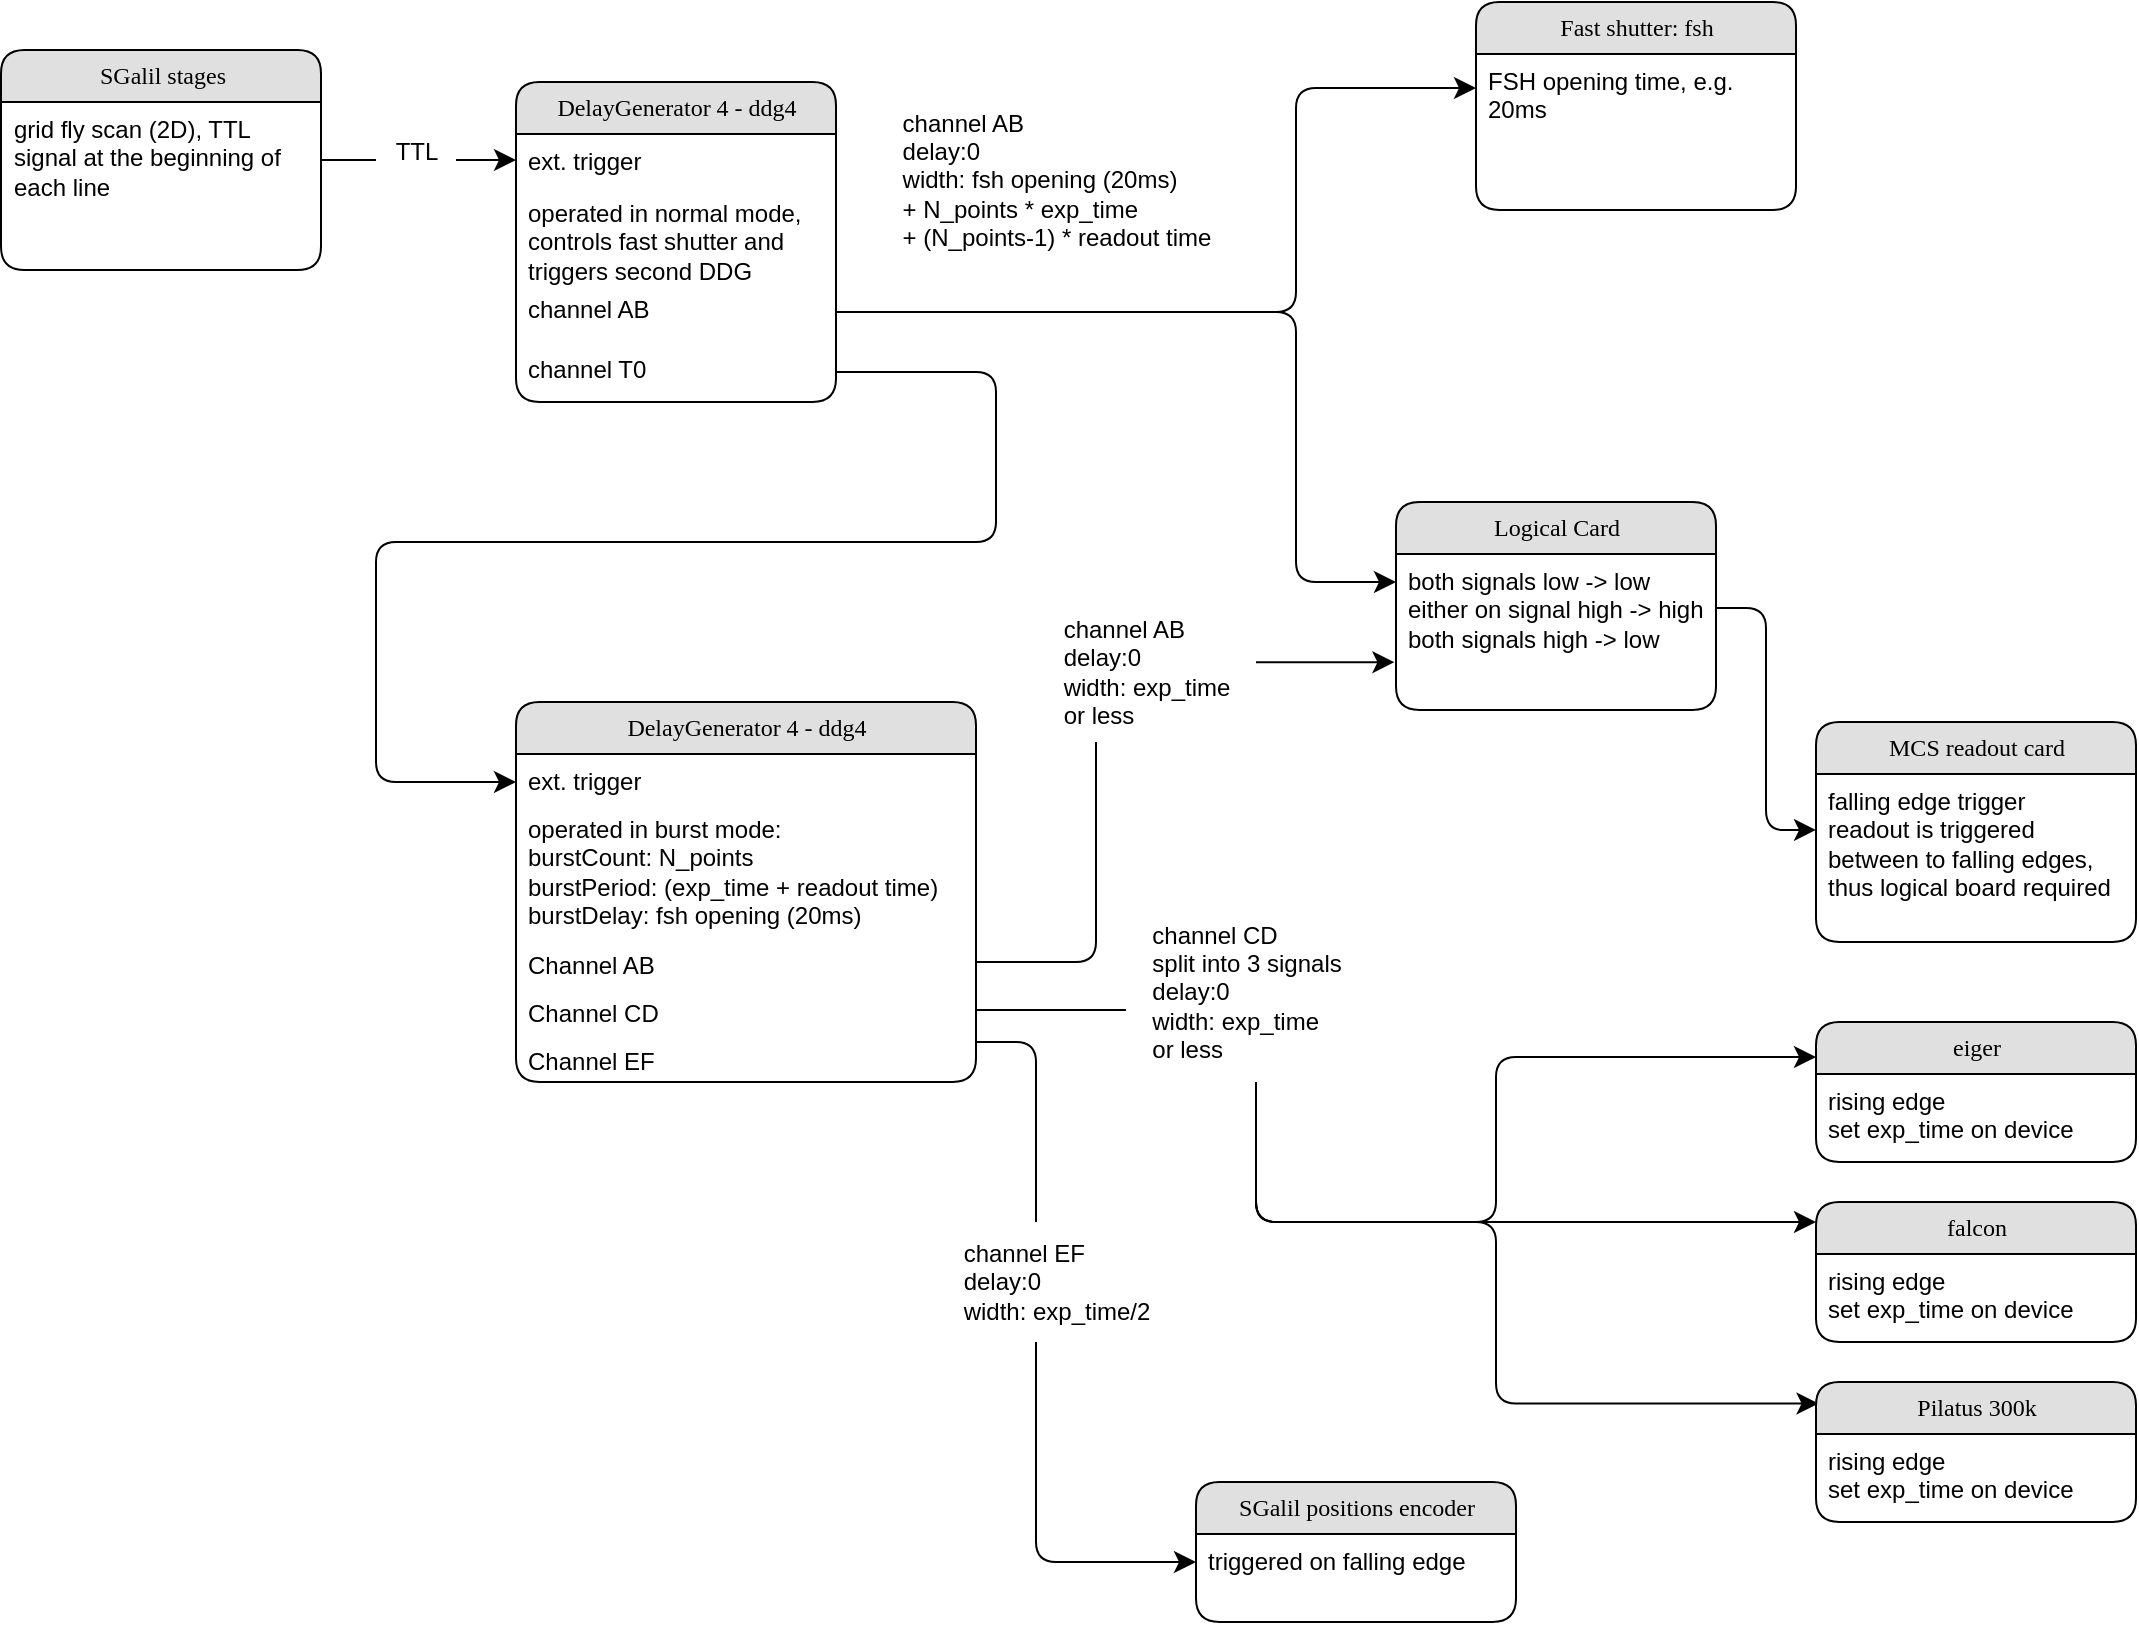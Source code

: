 <mxfile version="21.6.6" type="device">
  <diagram name="Page-1" id="b520641d-4fe3-3701-9064-5fc419738815">
    <mxGraphModel dx="2049" dy="1206" grid="1" gridSize="10" guides="1" tooltips="1" connect="1" arrows="1" fold="1" page="1" pageScale="1" pageWidth="1100" pageHeight="850" background="none" math="0" shadow="0">
      <root>
        <mxCell id="0" />
        <mxCell id="1" parent="0" />
        <mxCell id="21ea969265ad0168-6" value="SGalil stages" style="swimlane;html=1;fontStyle=0;childLayout=stackLayout;horizontal=1;startSize=26;fillColor=#e0e0e0;horizontalStack=0;resizeParent=1;resizeLast=0;collapsible=1;marginBottom=0;swimlaneFillColor=#ffffff;align=center;rounded=1;shadow=0;comic=0;labelBackgroundColor=none;strokeWidth=1;fontFamily=Verdana;fontSize=12" parent="1" vertex="1">
          <mxGeometry x="12.5" y="24" width="160" height="110" as="geometry" />
        </mxCell>
        <mxCell id="21ea969265ad0168-7" value="grid fly scan (2D), TTL signal at the beginning of each line" style="text;html=1;strokeColor=none;fillColor=none;spacingLeft=4;spacingRight=4;whiteSpace=wrap;overflow=hidden;rotatable=0;points=[[0,0.5],[1,0.5]];portConstraint=eastwest;" parent="21ea969265ad0168-6" vertex="1">
          <mxGeometry y="26" width="160" height="54" as="geometry" />
        </mxCell>
        <mxCell id="21ea969265ad0168-14" value="DelayGenerator 4 - ddg4" style="swimlane;html=1;fontStyle=0;childLayout=stackLayout;horizontal=1;startSize=26;fillColor=#e0e0e0;horizontalStack=0;resizeParent=1;resizeLast=0;collapsible=1;marginBottom=0;swimlaneFillColor=#ffffff;align=center;rounded=1;shadow=0;comic=0;labelBackgroundColor=none;strokeWidth=1;fontFamily=Verdana;fontSize=12" parent="1" vertex="1">
          <mxGeometry x="270" y="40" width="160" height="160" as="geometry" />
        </mxCell>
        <mxCell id="21ea969265ad0168-15" value="ext. trigger" style="text;html=1;strokeColor=none;fillColor=none;spacingLeft=4;spacingRight=4;whiteSpace=wrap;overflow=hidden;rotatable=0;points=[[0,0.5],[1,0.5]];portConstraint=eastwest;" parent="21ea969265ad0168-14" vertex="1">
          <mxGeometry y="26" width="160" height="26" as="geometry" />
        </mxCell>
        <mxCell id="21ea969265ad0168-16" value="operated in normal mode, controls fast shutter and triggers second DDG" style="text;html=1;strokeColor=none;fillColor=none;spacingLeft=4;spacingRight=4;whiteSpace=wrap;overflow=hidden;rotatable=0;points=[[0,0.5],[1,0.5]];portConstraint=eastwest;" parent="21ea969265ad0168-14" vertex="1">
          <mxGeometry y="52" width="160" height="48" as="geometry" />
        </mxCell>
        <mxCell id="O8qpyw_Cq4v1m74naMs6-19" value="&lt;div&gt;channel AB&lt;/div&gt;" style="text;html=1;strokeColor=none;fillColor=none;spacingLeft=4;spacingRight=4;whiteSpace=wrap;overflow=hidden;rotatable=0;points=[[0,0.5],[1,0.5]];portConstraint=eastwest;" vertex="1" parent="21ea969265ad0168-14">
          <mxGeometry y="100" width="160" height="30" as="geometry" />
        </mxCell>
        <mxCell id="O8qpyw_Cq4v1m74naMs6-21" value="&lt;div&gt;channel T0&lt;br&gt;&lt;/div&gt;" style="text;html=1;strokeColor=none;fillColor=none;spacingLeft=4;spacingRight=4;whiteSpace=wrap;overflow=hidden;rotatable=0;points=[[0,0.5],[1,0.5]];portConstraint=eastwest;" vertex="1" parent="21ea969265ad0168-14">
          <mxGeometry y="130" width="160" height="30" as="geometry" />
        </mxCell>
        <mxCell id="21ea969265ad0168-22" value="Logical Card" style="swimlane;html=1;fontStyle=0;childLayout=stackLayout;horizontal=1;startSize=26;fillColor=#e0e0e0;horizontalStack=0;resizeParent=1;resizeLast=0;collapsible=1;marginBottom=0;swimlaneFillColor=#ffffff;align=center;rounded=1;shadow=0;comic=0;labelBackgroundColor=none;strokeWidth=1;fontFamily=Verdana;fontSize=12" parent="1" vertex="1">
          <mxGeometry x="710" y="250" width="160" height="104" as="geometry" />
        </mxCell>
        <mxCell id="21ea969265ad0168-24" value="&lt;div&gt;both signals low -&amp;gt; low&lt;br&gt;either on signal high -&amp;gt; high&lt;br&gt;both signals high -&amp;gt; low&lt;br&gt;&lt;br&gt;&lt;/div&gt;" style="text;html=1;strokeColor=none;fillColor=none;spacingLeft=4;spacingRight=4;whiteSpace=wrap;overflow=hidden;rotatable=0;points=[[0,0.5],[1,0.5]];portConstraint=eastwest;" parent="21ea969265ad0168-22" vertex="1">
          <mxGeometry y="26" width="160" height="54" as="geometry" />
        </mxCell>
        <mxCell id="21ea969265ad0168-26" value="MCS readout card" style="swimlane;html=1;fontStyle=0;childLayout=stackLayout;horizontal=1;startSize=26;fillColor=#e0e0e0;horizontalStack=0;resizeParent=1;resizeLast=0;collapsible=1;marginBottom=0;swimlaneFillColor=#ffffff;align=center;rounded=1;shadow=0;comic=0;labelBackgroundColor=none;strokeWidth=1;fontFamily=Verdana;fontSize=12" parent="1" vertex="1">
          <mxGeometry x="920" y="360" width="160" height="110" as="geometry" />
        </mxCell>
        <mxCell id="21ea969265ad0168-27" value="falling edge trigger&lt;br&gt;readout is triggered between to falling edges, thus logical board required" style="text;html=1;strokeColor=none;fillColor=none;spacingLeft=4;spacingRight=4;whiteSpace=wrap;overflow=hidden;rotatable=0;points=[[0,0.5],[1,0.5]];portConstraint=eastwest;" parent="21ea969265ad0168-26" vertex="1">
          <mxGeometry y="26" width="160" height="74" as="geometry" />
        </mxCell>
        <mxCell id="21ea969265ad0168-36" value="" style="edgeStyle=orthogonalEdgeStyle;html=1;labelBackgroundColor=none;startFill=0;startSize=8;endFill=1;endSize=8;fontFamily=Verdana;fontSize=12;entryX=0;entryY=0.5;entryDx=0;entryDy=0;" parent="1" source="21ea969265ad0168-6" target="21ea969265ad0168-15" edge="1">
          <mxGeometry relative="1" as="geometry" />
        </mxCell>
        <mxCell id="21ea969265ad0168-38" value="" style="edgeStyle=orthogonalEdgeStyle;html=1;labelBackgroundColor=none;startFill=0;startSize=8;endFill=1;endSize=8;fontFamily=Verdana;fontSize=12;align=center;entryX=0;entryY=0.5;entryDx=0;entryDy=0;exitX=1;exitY=0.5;exitDx=0;exitDy=0;" parent="1" source="O8qpyw_Cq4v1m74naMs6-19" target="O8qpyw_Cq4v1m74naMs6-3" edge="1">
          <mxGeometry x="-0.003" relative="1" as="geometry">
            <mxPoint x="430" y="150" as="sourcePoint" />
            <mxPoint x="680" y="60" as="targetPoint" />
            <Array as="points">
              <mxPoint x="660" y="155" />
              <mxPoint x="660" y="43" />
            </Array>
            <mxPoint as="offset" />
          </mxGeometry>
        </mxCell>
        <mxCell id="21ea969265ad0168-42" style="edgeStyle=orthogonalEdgeStyle;html=1;exitX=1;exitY=0.5;labelBackgroundColor=none;startFill=0;startSize=8;endFill=1;endSize=8;fontFamily=Verdana;fontSize=12;exitDx=0;exitDy=0;" parent="1" source="O8qpyw_Cq4v1m74naMs6-19" edge="1">
          <mxGeometry relative="1" as="geometry">
            <Array as="points">
              <mxPoint x="660" y="155" />
              <mxPoint x="660" y="290" />
            </Array>
            <mxPoint x="710" y="290" as="targetPoint" />
          </mxGeometry>
        </mxCell>
        <mxCell id="21ea969265ad0168-43" style="edgeStyle=orthogonalEdgeStyle;html=1;labelBackgroundColor=none;startFill=0;startSize=8;endFill=1;endSize=8;fontFamily=Verdana;fontSize=12;entryX=0;entryY=0.378;entryDx=0;entryDy=0;entryPerimeter=0;" parent="1" source="21ea969265ad0168-24" edge="1" target="21ea969265ad0168-27">
          <mxGeometry relative="1" as="geometry">
            <mxPoint x="880" y="331" as="targetPoint" />
          </mxGeometry>
        </mxCell>
        <mxCell id="O8qpyw_Cq4v1m74naMs6-2" value="Fast shutter: fsh" style="swimlane;html=1;fontStyle=0;childLayout=stackLayout;horizontal=1;startSize=26;fillColor=#e0e0e0;horizontalStack=0;resizeParent=1;resizeLast=0;collapsible=1;marginBottom=0;swimlaneFillColor=#ffffff;align=center;rounded=1;shadow=0;comic=0;labelBackgroundColor=none;strokeWidth=1;fontFamily=Verdana;fontSize=12" vertex="1" parent="1">
          <mxGeometry x="750" width="160" height="104" as="geometry" />
        </mxCell>
        <mxCell id="O8qpyw_Cq4v1m74naMs6-3" value="FSH opening time, e.g. 20ms" style="text;html=1;strokeColor=none;fillColor=none;spacingLeft=4;spacingRight=4;whiteSpace=wrap;overflow=hidden;rotatable=0;points=[[0,0.5],[1,0.5]];portConstraint=eastwest;" vertex="1" parent="O8qpyw_Cq4v1m74naMs6-2">
          <mxGeometry y="26" width="160" height="34" as="geometry" />
        </mxCell>
        <mxCell id="O8qpyw_Cq4v1m74naMs6-11" value="TTL" style="text;html=1;align=center;verticalAlign=middle;resizable=0;points=[];autosize=1;strokeColor=none;fillColor=default;" vertex="1" parent="1">
          <mxGeometry x="200" y="60" width="40" height="30" as="geometry" />
        </mxCell>
        <mxCell id="O8qpyw_Cq4v1m74naMs6-16" value="DelayGenerator 4 - ddg4" style="swimlane;html=1;fontStyle=0;childLayout=stackLayout;horizontal=1;startSize=26;fillColor=#e0e0e0;horizontalStack=0;resizeParent=1;resizeLast=0;collapsible=1;marginBottom=0;swimlaneFillColor=#ffffff;align=center;rounded=1;shadow=0;comic=0;labelBackgroundColor=none;strokeWidth=1;fontFamily=Verdana;fontSize=12" vertex="1" parent="1">
          <mxGeometry x="270" y="350" width="230" height="190" as="geometry" />
        </mxCell>
        <mxCell id="O8qpyw_Cq4v1m74naMs6-17" value="ext. trigger" style="text;html=1;strokeColor=none;fillColor=none;spacingLeft=4;spacingRight=4;whiteSpace=wrap;overflow=hidden;rotatable=0;points=[[0,0.5],[1,0.5]];portConstraint=eastwest;" vertex="1" parent="O8qpyw_Cq4v1m74naMs6-16">
          <mxGeometry y="26" width="230" height="24" as="geometry" />
        </mxCell>
        <mxCell id="O8qpyw_Cq4v1m74naMs6-18" value="operated in burst mode:&lt;br&gt;burstCount: N_points&lt;br&gt;burstPeriod: (exp_time + readout time)&lt;br&gt;burstDelay: fsh opening (20ms)" style="text;html=1;strokeColor=none;fillColor=none;spacingLeft=4;spacingRight=4;whiteSpace=wrap;overflow=hidden;rotatable=0;points=[[0,0.5],[1,0.5]];portConstraint=eastwest;" vertex="1" parent="O8qpyw_Cq4v1m74naMs6-16">
          <mxGeometry y="50" width="230" height="68" as="geometry" />
        </mxCell>
        <mxCell id="O8qpyw_Cq4v1m74naMs6-29" value="Channel AB" style="text;html=1;strokeColor=none;fillColor=none;spacingLeft=4;spacingRight=4;whiteSpace=wrap;overflow=hidden;rotatable=0;points=[[0,0.5],[1,0.5]];portConstraint=eastwest;" vertex="1" parent="O8qpyw_Cq4v1m74naMs6-16">
          <mxGeometry y="118" width="230" height="24" as="geometry" />
        </mxCell>
        <mxCell id="O8qpyw_Cq4v1m74naMs6-28" value="Channel CD " style="text;html=1;strokeColor=none;fillColor=none;spacingLeft=4;spacingRight=4;whiteSpace=wrap;overflow=hidden;rotatable=0;points=[[0,0.5],[1,0.5]];portConstraint=eastwest;" vertex="1" parent="O8qpyw_Cq4v1m74naMs6-16">
          <mxGeometry y="142" width="230" height="24" as="geometry" />
        </mxCell>
        <mxCell id="O8qpyw_Cq4v1m74naMs6-30" value="Channel EF" style="text;html=1;strokeColor=none;fillColor=none;spacingLeft=4;spacingRight=4;whiteSpace=wrap;overflow=hidden;rotatable=0;points=[[0,0.5],[1,0.5]];portConstraint=eastwest;" vertex="1" parent="O8qpyw_Cq4v1m74naMs6-16">
          <mxGeometry y="166" width="230" height="24" as="geometry" />
        </mxCell>
        <mxCell id="O8qpyw_Cq4v1m74naMs6-27" value="" style="edgeStyle=orthogonalEdgeStyle;html=1;labelBackgroundColor=none;startFill=0;startSize=8;endFill=1;endSize=8;fontFamily=Verdana;fontSize=12;align=center;exitX=1;exitY=0.5;exitDx=0;exitDy=0;" edge="1" parent="1" source="O8qpyw_Cq4v1m74naMs6-21" target="O8qpyw_Cq4v1m74naMs6-17">
          <mxGeometry x="-0.003" relative="1" as="geometry">
            <mxPoint x="220" y="262" as="sourcePoint" />
            <mxPoint x="240" y="390" as="targetPoint" />
            <Array as="points">
              <mxPoint x="510" y="185" />
              <mxPoint x="510" y="270" />
              <mxPoint x="200" y="270" />
              <mxPoint x="200" y="390" />
            </Array>
            <mxPoint as="offset" />
          </mxGeometry>
        </mxCell>
        <mxCell id="O8qpyw_Cq4v1m74naMs6-31" style="edgeStyle=orthogonalEdgeStyle;html=1;exitX=1;exitY=0.5;labelBackgroundColor=none;startFill=0;startSize=8;endFill=1;endSize=8;fontFamily=Verdana;fontSize=12;exitDx=0;exitDy=0;" edge="1" parent="1" source="O8qpyw_Cq4v1m74naMs6-28" target="O8qpyw_Cq4v1m74naMs6-36">
          <mxGeometry relative="1" as="geometry">
            <Array as="points">
              <mxPoint x="640" y="504" />
              <mxPoint x="640" y="610" />
            </Array>
            <mxPoint x="500" y="480" as="sourcePoint" />
            <mxPoint x="910" y="610" as="targetPoint" />
          </mxGeometry>
        </mxCell>
        <mxCell id="O8qpyw_Cq4v1m74naMs6-32" style="edgeStyle=orthogonalEdgeStyle;html=1;labelBackgroundColor=none;startFill=0;startSize=8;endFill=1;endSize=8;fontFamily=Verdana;fontSize=12;entryX=0;entryY=0.25;entryDx=0;entryDy=0;exitX=1;exitY=0.5;exitDx=0;exitDy=0;" edge="1" parent="1" source="O8qpyw_Cq4v1m74naMs6-28" target="O8qpyw_Cq4v1m74naMs6-34">
          <mxGeometry relative="1" as="geometry">
            <Array as="points">
              <mxPoint x="640" y="504" />
              <mxPoint x="640" y="610" />
              <mxPoint x="760" y="610" />
              <mxPoint x="760" y="528" />
            </Array>
            <mxPoint x="500" y="500" as="sourcePoint" />
            <mxPoint x="880" y="540" as="targetPoint" />
          </mxGeometry>
        </mxCell>
        <mxCell id="O8qpyw_Cq4v1m74naMs6-33" style="edgeStyle=orthogonalEdgeStyle;html=1;labelBackgroundColor=none;startFill=0;startSize=8;endFill=1;endSize=8;fontFamily=Verdana;fontSize=12;entryX=0.008;entryY=0.154;entryDx=0;entryDy=0;entryPerimeter=0;exitX=1;exitY=0.5;exitDx=0;exitDy=0;" edge="1" parent="1" source="O8qpyw_Cq4v1m74naMs6-28" target="O8qpyw_Cq4v1m74naMs6-38">
          <mxGeometry relative="1" as="geometry">
            <Array as="points">
              <mxPoint x="640" y="504" />
              <mxPoint x="640" y="610" />
              <mxPoint x="760" y="610" />
              <mxPoint x="760" y="701" />
            </Array>
            <mxPoint x="500" y="480" as="sourcePoint" />
            <mxPoint x="880" y="700" as="targetPoint" />
          </mxGeometry>
        </mxCell>
        <mxCell id="O8qpyw_Cq4v1m74naMs6-34" value="eiger" style="swimlane;html=1;fontStyle=0;childLayout=stackLayout;horizontal=1;startSize=26;fillColor=#e0e0e0;horizontalStack=0;resizeParent=1;resizeLast=0;collapsible=1;marginBottom=0;swimlaneFillColor=#ffffff;align=center;rounded=1;shadow=0;comic=0;labelBackgroundColor=none;strokeWidth=1;fontFamily=Verdana;fontSize=12" vertex="1" parent="1">
          <mxGeometry x="920" y="510" width="160" height="70" as="geometry" />
        </mxCell>
        <mxCell id="O8qpyw_Cq4v1m74naMs6-35" value="rising edge&lt;br&gt;set exp_time on device" style="text;html=1;strokeColor=none;fillColor=none;spacingLeft=4;spacingRight=4;whiteSpace=wrap;overflow=hidden;rotatable=0;points=[[0,0.5],[1,0.5]];portConstraint=eastwest;" vertex="1" parent="O8qpyw_Cq4v1m74naMs6-34">
          <mxGeometry y="26" width="160" height="44" as="geometry" />
        </mxCell>
        <mxCell id="O8qpyw_Cq4v1m74naMs6-36" value="falcon" style="swimlane;html=1;fontStyle=0;childLayout=stackLayout;horizontal=1;startSize=26;fillColor=#e0e0e0;horizontalStack=0;resizeParent=1;resizeLast=0;collapsible=1;marginBottom=0;swimlaneFillColor=#ffffff;align=center;rounded=1;shadow=0;comic=0;labelBackgroundColor=none;strokeWidth=1;fontFamily=Verdana;fontSize=12" vertex="1" parent="1">
          <mxGeometry x="920" y="600" width="160" height="70" as="geometry" />
        </mxCell>
        <mxCell id="O8qpyw_Cq4v1m74naMs6-37" value="rising edge &lt;br&gt;set exp_time on device" style="text;html=1;strokeColor=none;fillColor=none;spacingLeft=4;spacingRight=4;whiteSpace=wrap;overflow=hidden;rotatable=0;points=[[0,0.5],[1,0.5]];portConstraint=eastwest;" vertex="1" parent="O8qpyw_Cq4v1m74naMs6-36">
          <mxGeometry y="26" width="160" height="44" as="geometry" />
        </mxCell>
        <mxCell id="O8qpyw_Cq4v1m74naMs6-38" value="Pilatus 300k" style="swimlane;html=1;fontStyle=0;childLayout=stackLayout;horizontal=1;startSize=26;fillColor=#e0e0e0;horizontalStack=0;resizeParent=1;resizeLast=0;collapsible=1;marginBottom=0;swimlaneFillColor=#ffffff;align=center;rounded=1;shadow=0;comic=0;labelBackgroundColor=none;strokeWidth=1;fontFamily=Verdana;fontSize=12" vertex="1" parent="1">
          <mxGeometry x="920" y="690" width="160" height="70" as="geometry" />
        </mxCell>
        <mxCell id="O8qpyw_Cq4v1m74naMs6-39" value="rising edge &lt;br&gt;set exp_time on device" style="text;html=1;strokeColor=none;fillColor=none;spacingLeft=4;spacingRight=4;whiteSpace=wrap;overflow=hidden;rotatable=0;points=[[0,0.5],[1,0.5]];portConstraint=eastwest;" vertex="1" parent="O8qpyw_Cq4v1m74naMs6-38">
          <mxGeometry y="26" width="160" height="44" as="geometry" />
        </mxCell>
        <mxCell id="O8qpyw_Cq4v1m74naMs6-40" style="edgeStyle=orthogonalEdgeStyle;html=1;labelBackgroundColor=none;startFill=0;startSize=8;endFill=1;endSize=8;fontFamily=Verdana;fontSize=12;entryX=-0.005;entryY=1.002;entryDx=0;entryDy=0;entryPerimeter=0;exitX=1;exitY=0.5;exitDx=0;exitDy=0;" edge="1" parent="1" source="O8qpyw_Cq4v1m74naMs6-29" target="21ea969265ad0168-24">
          <mxGeometry relative="1" as="geometry">
            <Array as="points">
              <mxPoint x="560" y="480" />
              <mxPoint x="560" y="330" />
            </Array>
            <mxPoint x="510" y="520" as="sourcePoint" />
            <mxPoint x="700" y="330" as="targetPoint" />
          </mxGeometry>
        </mxCell>
        <mxCell id="O8qpyw_Cq4v1m74naMs6-41" style="edgeStyle=orthogonalEdgeStyle;html=1;labelBackgroundColor=none;startFill=0;startSize=8;endFill=1;endSize=8;fontFamily=Verdana;fontSize=12;exitX=1;exitY=0.167;exitDx=0;exitDy=0;exitPerimeter=0;" edge="1" parent="1" source="O8qpyw_Cq4v1m74naMs6-30">
          <mxGeometry relative="1" as="geometry">
            <Array as="points">
              <mxPoint x="530" y="520" />
              <mxPoint x="530" y="780" />
            </Array>
            <mxPoint x="500" y="530" as="sourcePoint" />
            <mxPoint x="610" y="780" as="targetPoint" />
          </mxGeometry>
        </mxCell>
        <mxCell id="O8qpyw_Cq4v1m74naMs6-42" value="SGalil positions encoder" style="swimlane;html=1;fontStyle=0;childLayout=stackLayout;horizontal=1;startSize=26;fillColor=#e0e0e0;horizontalStack=0;resizeParent=1;resizeLast=0;collapsible=1;marginBottom=0;swimlaneFillColor=#ffffff;align=center;rounded=1;shadow=0;comic=0;labelBackgroundColor=none;strokeWidth=1;fontFamily=Verdana;fontSize=12" vertex="1" parent="1">
          <mxGeometry x="610" y="740" width="160" height="70" as="geometry" />
        </mxCell>
        <mxCell id="O8qpyw_Cq4v1m74naMs6-43" value="triggered on falling edge" style="text;html=1;strokeColor=none;fillColor=none;spacingLeft=4;spacingRight=4;whiteSpace=wrap;overflow=hidden;rotatable=0;points=[[0,0.5],[1,0.5]];portConstraint=eastwest;" vertex="1" parent="O8qpyw_Cq4v1m74naMs6-42">
          <mxGeometry y="26" width="160" height="44" as="geometry" />
        </mxCell>
        <mxCell id="O8qpyw_Cq4v1m74naMs6-44" value="&lt;div align=&quot;justify&quot;&gt;&lt;span style=&quot;background-color: rgb(255, 255, 255);&quot;&gt;channel AB&lt;/span&gt;&lt;/div&gt;&lt;div align=&quot;justify&quot;&gt;&lt;div&gt;&lt;span style=&quot;background-color: rgb(255, 255, 255);&quot;&gt;delay:0&lt;br&gt;&lt;/span&gt;&lt;/div&gt;&lt;span style=&quot;background-color: rgb(255, 255, 255);&quot;&gt;width: fsh opening (20ms)&lt;br&gt;+ N_points * exp_time&lt;br&gt;+ (N_points-1) * readout time&lt;br&gt;&lt;/span&gt;&lt;/div&gt;" style="text;html=1;align=center;verticalAlign=middle;resizable=0;points=[];autosize=1;strokeColor=none;fillColor=default;" vertex="1" parent="1">
          <mxGeometry x="450" y="44" width="180" height="90" as="geometry" />
        </mxCell>
        <mxCell id="O8qpyw_Cq4v1m74naMs6-45" value="&lt;div align=&quot;justify&quot;&gt;&lt;span style=&quot;background-color: rgb(255, 255, 255);&quot;&gt;channel AB&lt;/span&gt;&lt;/div&gt;&lt;div align=&quot;justify&quot;&gt;&lt;div&gt;&lt;span style=&quot;background-color: rgb(255, 255, 255);&quot;&gt;delay:0&lt;br&gt;&lt;/span&gt;&lt;/div&gt;&lt;span style=&quot;background-color: rgb(255, 255, 255);&quot;&gt;width: exp_time &lt;br&gt;or less&lt;br&gt;&lt;/span&gt;&lt;/div&gt;" style="text;html=1;align=center;verticalAlign=middle;resizable=0;points=[];autosize=1;strokeColor=none;fillColor=default;" vertex="1" parent="1">
          <mxGeometry x="530" y="300" width="110" height="70" as="geometry" />
        </mxCell>
        <mxCell id="O8qpyw_Cq4v1m74naMs6-46" value="&lt;div align=&quot;justify&quot;&gt;&lt;span style=&quot;background-color: rgb(255, 255, 255);&quot;&gt;channel CD&lt;br&gt;split into 3 signals&lt;br&gt;&lt;/span&gt;&lt;/div&gt;&lt;div align=&quot;justify&quot;&gt;&lt;div&gt;&lt;span style=&quot;background-color: rgb(255, 255, 255);&quot;&gt;delay:0&lt;br&gt;&lt;/span&gt;&lt;/div&gt;&lt;span style=&quot;background-color: rgb(255, 255, 255);&quot;&gt;width: exp_time &lt;br&gt;or less&lt;br&gt;&lt;/span&gt;&lt;/div&gt;" style="text;html=1;align=center;verticalAlign=middle;resizable=0;points=[];autosize=1;strokeColor=none;fillColor=default;" vertex="1" parent="1">
          <mxGeometry x="575" y="450" width="120" height="90" as="geometry" />
        </mxCell>
        <mxCell id="O8qpyw_Cq4v1m74naMs6-47" value="&lt;div align=&quot;justify&quot;&gt;&lt;span style=&quot;background-color: rgb(255, 255, 255);&quot;&gt;channel EF&lt;br&gt;&lt;/span&gt;&lt;/div&gt;&lt;div align=&quot;justify&quot;&gt;&lt;div&gt;&lt;span style=&quot;background-color: rgb(255, 255, 255);&quot;&gt;delay:0&lt;br&gt;&lt;/span&gt;&lt;/div&gt;&lt;span style=&quot;background-color: rgb(255, 255, 255);&quot;&gt;width: exp_time/2 &lt;br&gt;&lt;/span&gt;&lt;/div&gt;" style="text;html=1;align=center;verticalAlign=middle;resizable=0;points=[];autosize=1;strokeColor=none;fillColor=default;" vertex="1" parent="1">
          <mxGeometry x="480" y="610" width="120" height="60" as="geometry" />
        </mxCell>
      </root>
    </mxGraphModel>
  </diagram>
</mxfile>
